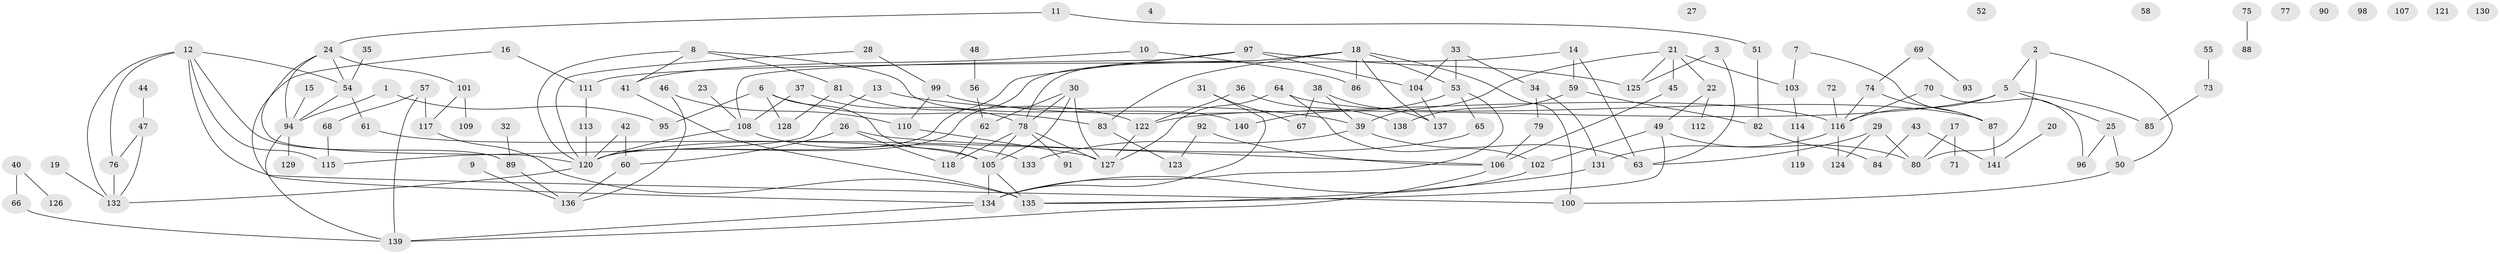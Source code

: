 // Generated by graph-tools (version 1.1) at 2025/33/03/09/25 02:33:48]
// undirected, 141 vertices, 187 edges
graph export_dot {
graph [start="1"]
  node [color=gray90,style=filled];
  1;
  2;
  3;
  4;
  5;
  6;
  7;
  8;
  9;
  10;
  11;
  12;
  13;
  14;
  15;
  16;
  17;
  18;
  19;
  20;
  21;
  22;
  23;
  24;
  25;
  26;
  27;
  28;
  29;
  30;
  31;
  32;
  33;
  34;
  35;
  36;
  37;
  38;
  39;
  40;
  41;
  42;
  43;
  44;
  45;
  46;
  47;
  48;
  49;
  50;
  51;
  52;
  53;
  54;
  55;
  56;
  57;
  58;
  59;
  60;
  61;
  62;
  63;
  64;
  65;
  66;
  67;
  68;
  69;
  70;
  71;
  72;
  73;
  74;
  75;
  76;
  77;
  78;
  79;
  80;
  81;
  82;
  83;
  84;
  85;
  86;
  87;
  88;
  89;
  90;
  91;
  92;
  93;
  94;
  95;
  96;
  97;
  98;
  99;
  100;
  101;
  102;
  103;
  104;
  105;
  106;
  107;
  108;
  109;
  110;
  111;
  112;
  113;
  114;
  115;
  116;
  117;
  118;
  119;
  120;
  121;
  122;
  123;
  124;
  125;
  126;
  127;
  128;
  129;
  130;
  131;
  132;
  133;
  134;
  135;
  136;
  137;
  138;
  139;
  140;
  141;
  1 -- 94;
  1 -- 95;
  2 -- 5;
  2 -- 50;
  2 -- 80;
  3 -- 63;
  3 -- 125;
  5 -- 25;
  5 -- 85;
  5 -- 116;
  5 -- 122;
  6 -- 83;
  6 -- 95;
  6 -- 105;
  6 -- 128;
  7 -- 87;
  7 -- 103;
  8 -- 41;
  8 -- 81;
  8 -- 120;
  8 -- 140;
  9 -- 136;
  10 -- 41;
  10 -- 86;
  11 -- 24;
  11 -- 51;
  12 -- 54;
  12 -- 76;
  12 -- 89;
  12 -- 100;
  12 -- 115;
  12 -- 132;
  13 -- 39;
  13 -- 115;
  14 -- 59;
  14 -- 63;
  14 -- 111;
  15 -- 94;
  16 -- 111;
  16 -- 134;
  17 -- 71;
  17 -- 80;
  18 -- 53;
  18 -- 78;
  18 -- 83;
  18 -- 86;
  18 -- 100;
  18 -- 120;
  18 -- 137;
  19 -- 132;
  20 -- 141;
  21 -- 22;
  21 -- 39;
  21 -- 45;
  21 -- 103;
  21 -- 125;
  22 -- 49;
  22 -- 112;
  23 -- 108;
  24 -- 54;
  24 -- 94;
  24 -- 101;
  24 -- 120;
  25 -- 50;
  25 -- 96;
  26 -- 60;
  26 -- 106;
  26 -- 118;
  28 -- 99;
  28 -- 120;
  29 -- 63;
  29 -- 80;
  29 -- 124;
  30 -- 62;
  30 -- 78;
  30 -- 105;
  30 -- 127;
  31 -- 67;
  31 -- 134;
  32 -- 89;
  33 -- 34;
  33 -- 53;
  33 -- 104;
  34 -- 79;
  34 -- 131;
  35 -- 54;
  36 -- 122;
  36 -- 138;
  37 -- 78;
  37 -- 108;
  38 -- 39;
  38 -- 67;
  38 -- 137;
  39 -- 63;
  39 -- 133;
  40 -- 66;
  40 -- 126;
  41 -- 135;
  42 -- 60;
  42 -- 120;
  43 -- 84;
  43 -- 141;
  44 -- 47;
  45 -- 106;
  46 -- 110;
  46 -- 136;
  47 -- 76;
  47 -- 132;
  48 -- 56;
  49 -- 80;
  49 -- 102;
  49 -- 135;
  50 -- 100;
  51 -- 82;
  53 -- 65;
  53 -- 134;
  53 -- 140;
  54 -- 61;
  54 -- 94;
  55 -- 73;
  56 -- 62;
  57 -- 68;
  57 -- 117;
  57 -- 139;
  59 -- 82;
  59 -- 138;
  60 -- 136;
  61 -- 105;
  62 -- 118;
  64 -- 87;
  64 -- 102;
  64 -- 127;
  65 -- 120;
  66 -- 139;
  68 -- 115;
  69 -- 74;
  69 -- 93;
  70 -- 96;
  70 -- 116;
  72 -- 116;
  73 -- 85;
  74 -- 87;
  74 -- 116;
  75 -- 88;
  76 -- 132;
  78 -- 91;
  78 -- 105;
  78 -- 118;
  78 -- 127;
  79 -- 106;
  81 -- 122;
  81 -- 128;
  82 -- 84;
  83 -- 123;
  87 -- 141;
  89 -- 136;
  92 -- 106;
  92 -- 123;
  94 -- 129;
  94 -- 139;
  97 -- 104;
  97 -- 108;
  97 -- 120;
  97 -- 125;
  99 -- 110;
  99 -- 116;
  101 -- 109;
  101 -- 117;
  102 -- 134;
  103 -- 114;
  104 -- 137;
  105 -- 134;
  105 -- 135;
  106 -- 139;
  108 -- 120;
  108 -- 133;
  110 -- 127;
  111 -- 113;
  113 -- 120;
  114 -- 119;
  116 -- 124;
  116 -- 131;
  117 -- 135;
  120 -- 132;
  122 -- 127;
  131 -- 135;
  134 -- 139;
}
